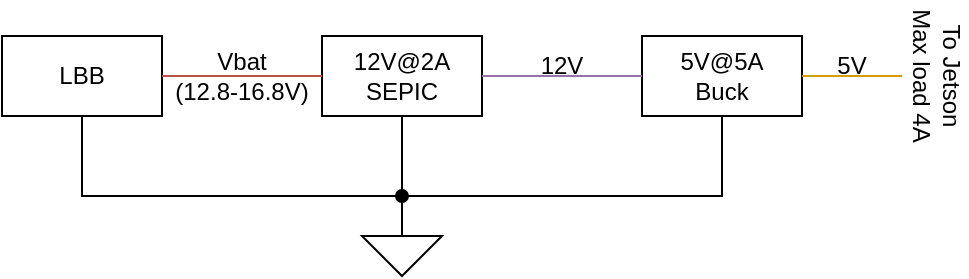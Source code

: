 <mxfile version="21.2.8" type="device">
  <diagram name="Page-1" id="RrTMrYKwmTiIfC6EOuh5">
    <mxGraphModel dx="500" dy="296" grid="1" gridSize="10" guides="1" tooltips="1" connect="1" arrows="1" fold="1" page="1" pageScale="1" pageWidth="850" pageHeight="1100" math="0" shadow="0">
      <root>
        <mxCell id="0" />
        <mxCell id="1" parent="0" />
        <mxCell id="cmNhOZbEVX_ZveUkecYa-1" value="LBB" style="rounded=0;whiteSpace=wrap;html=1;" vertex="1" parent="1">
          <mxGeometry x="120" y="160" width="80" height="40" as="geometry" />
        </mxCell>
        <mxCell id="cmNhOZbEVX_ZveUkecYa-2" value="12V@2A&lt;br&gt;SEPIC" style="rounded=0;whiteSpace=wrap;html=1;" vertex="1" parent="1">
          <mxGeometry x="280" y="160" width="80" height="40" as="geometry" />
        </mxCell>
        <mxCell id="cmNhOZbEVX_ZveUkecYa-4" value="" style="endArrow=none;html=1;rounded=0;exitX=1;exitY=0.5;exitDx=0;exitDy=0;entryX=0;entryY=0.5;entryDx=0;entryDy=0;fillColor=#f8cecc;strokeColor=#b85450;" edge="1" parent="1" source="cmNhOZbEVX_ZveUkecYa-1" target="cmNhOZbEVX_ZveUkecYa-2">
          <mxGeometry width="50" height="50" relative="1" as="geometry">
            <mxPoint x="290" y="240" as="sourcePoint" />
            <mxPoint x="340" y="190" as="targetPoint" />
          </mxGeometry>
        </mxCell>
        <mxCell id="cmNhOZbEVX_ZveUkecYa-5" value="Vbat&lt;br&gt;(12.8-16.8V)" style="text;html=1;strokeColor=none;fillColor=none;align=center;verticalAlign=middle;whiteSpace=wrap;rounded=0;" vertex="1" parent="1">
          <mxGeometry x="200" y="170" width="80" height="20" as="geometry" />
        </mxCell>
        <mxCell id="cmNhOZbEVX_ZveUkecYa-6" value="5V@5A&lt;br&gt;Buck" style="rounded=0;whiteSpace=wrap;html=1;" vertex="1" parent="1">
          <mxGeometry x="440" y="160" width="80" height="40" as="geometry" />
        </mxCell>
        <mxCell id="cmNhOZbEVX_ZveUkecYa-7" value="" style="endArrow=none;html=1;rounded=0;exitX=1;exitY=0.5;exitDx=0;exitDy=0;entryX=0;entryY=0.5;entryDx=0;entryDy=0;fillColor=#e1d5e7;strokeColor=#9673a6;" edge="1" parent="1" source="cmNhOZbEVX_ZveUkecYa-2" target="cmNhOZbEVX_ZveUkecYa-6">
          <mxGeometry width="50" height="50" relative="1" as="geometry">
            <mxPoint x="360" y="210" as="sourcePoint" />
            <mxPoint x="410" y="160" as="targetPoint" />
          </mxGeometry>
        </mxCell>
        <mxCell id="cmNhOZbEVX_ZveUkecYa-8" value="" style="endArrow=none;html=1;rounded=0;" edge="1" parent="1">
          <mxGeometry width="50" height="50" relative="1" as="geometry">
            <mxPoint x="480" y="200" as="sourcePoint" />
            <mxPoint x="160" y="200" as="targetPoint" />
            <Array as="points">
              <mxPoint x="480" y="240" />
              <mxPoint x="160" y="240" />
            </Array>
          </mxGeometry>
        </mxCell>
        <mxCell id="cmNhOZbEVX_ZveUkecYa-9" value="" style="endArrow=none;html=1;rounded=0;startArrow=oval;startFill=1;" edge="1" parent="1">
          <mxGeometry width="50" height="50" relative="1" as="geometry">
            <mxPoint x="320" y="240" as="sourcePoint" />
            <mxPoint x="320" y="200" as="targetPoint" />
          </mxGeometry>
        </mxCell>
        <mxCell id="cmNhOZbEVX_ZveUkecYa-10" value="" style="endArrow=none;html=1;rounded=0;" edge="1" parent="1">
          <mxGeometry width="50" height="50" relative="1" as="geometry">
            <mxPoint x="320" y="260" as="sourcePoint" />
            <mxPoint x="320" y="240" as="targetPoint" />
          </mxGeometry>
        </mxCell>
        <mxCell id="cmNhOZbEVX_ZveUkecYa-11" value="" style="triangle;whiteSpace=wrap;html=1;rotation=90;" vertex="1" parent="1">
          <mxGeometry x="310" y="250" width="20" height="40" as="geometry" />
        </mxCell>
        <mxCell id="cmNhOZbEVX_ZveUkecYa-12" value="12V" style="text;html=1;strokeColor=none;fillColor=none;align=center;verticalAlign=middle;whiteSpace=wrap;rounded=0;" vertex="1" parent="1">
          <mxGeometry x="370" y="160" width="60" height="30" as="geometry" />
        </mxCell>
        <mxCell id="cmNhOZbEVX_ZveUkecYa-13" value="" style="endArrow=none;html=1;rounded=0;fillColor=#ffe6cc;strokeColor=#d79b00;" edge="1" parent="1">
          <mxGeometry width="50" height="50" relative="1" as="geometry">
            <mxPoint x="520" y="180" as="sourcePoint" />
            <mxPoint x="570" y="180" as="targetPoint" />
          </mxGeometry>
        </mxCell>
        <mxCell id="cmNhOZbEVX_ZveUkecYa-14" value="5V" style="text;html=1;strokeColor=none;fillColor=none;align=center;verticalAlign=middle;whiteSpace=wrap;rounded=0;" vertex="1" parent="1">
          <mxGeometry x="520" y="160" width="50" height="30" as="geometry" />
        </mxCell>
        <mxCell id="cmNhOZbEVX_ZveUkecYa-16" value="To Jetson&lt;br&gt;Max load 4A" style="text;html=1;strokeColor=none;fillColor=none;align=center;verticalAlign=middle;whiteSpace=wrap;rounded=0;rotation=90;" vertex="1" parent="1">
          <mxGeometry x="550" y="165" width="75" height="30" as="geometry" />
        </mxCell>
      </root>
    </mxGraphModel>
  </diagram>
</mxfile>
